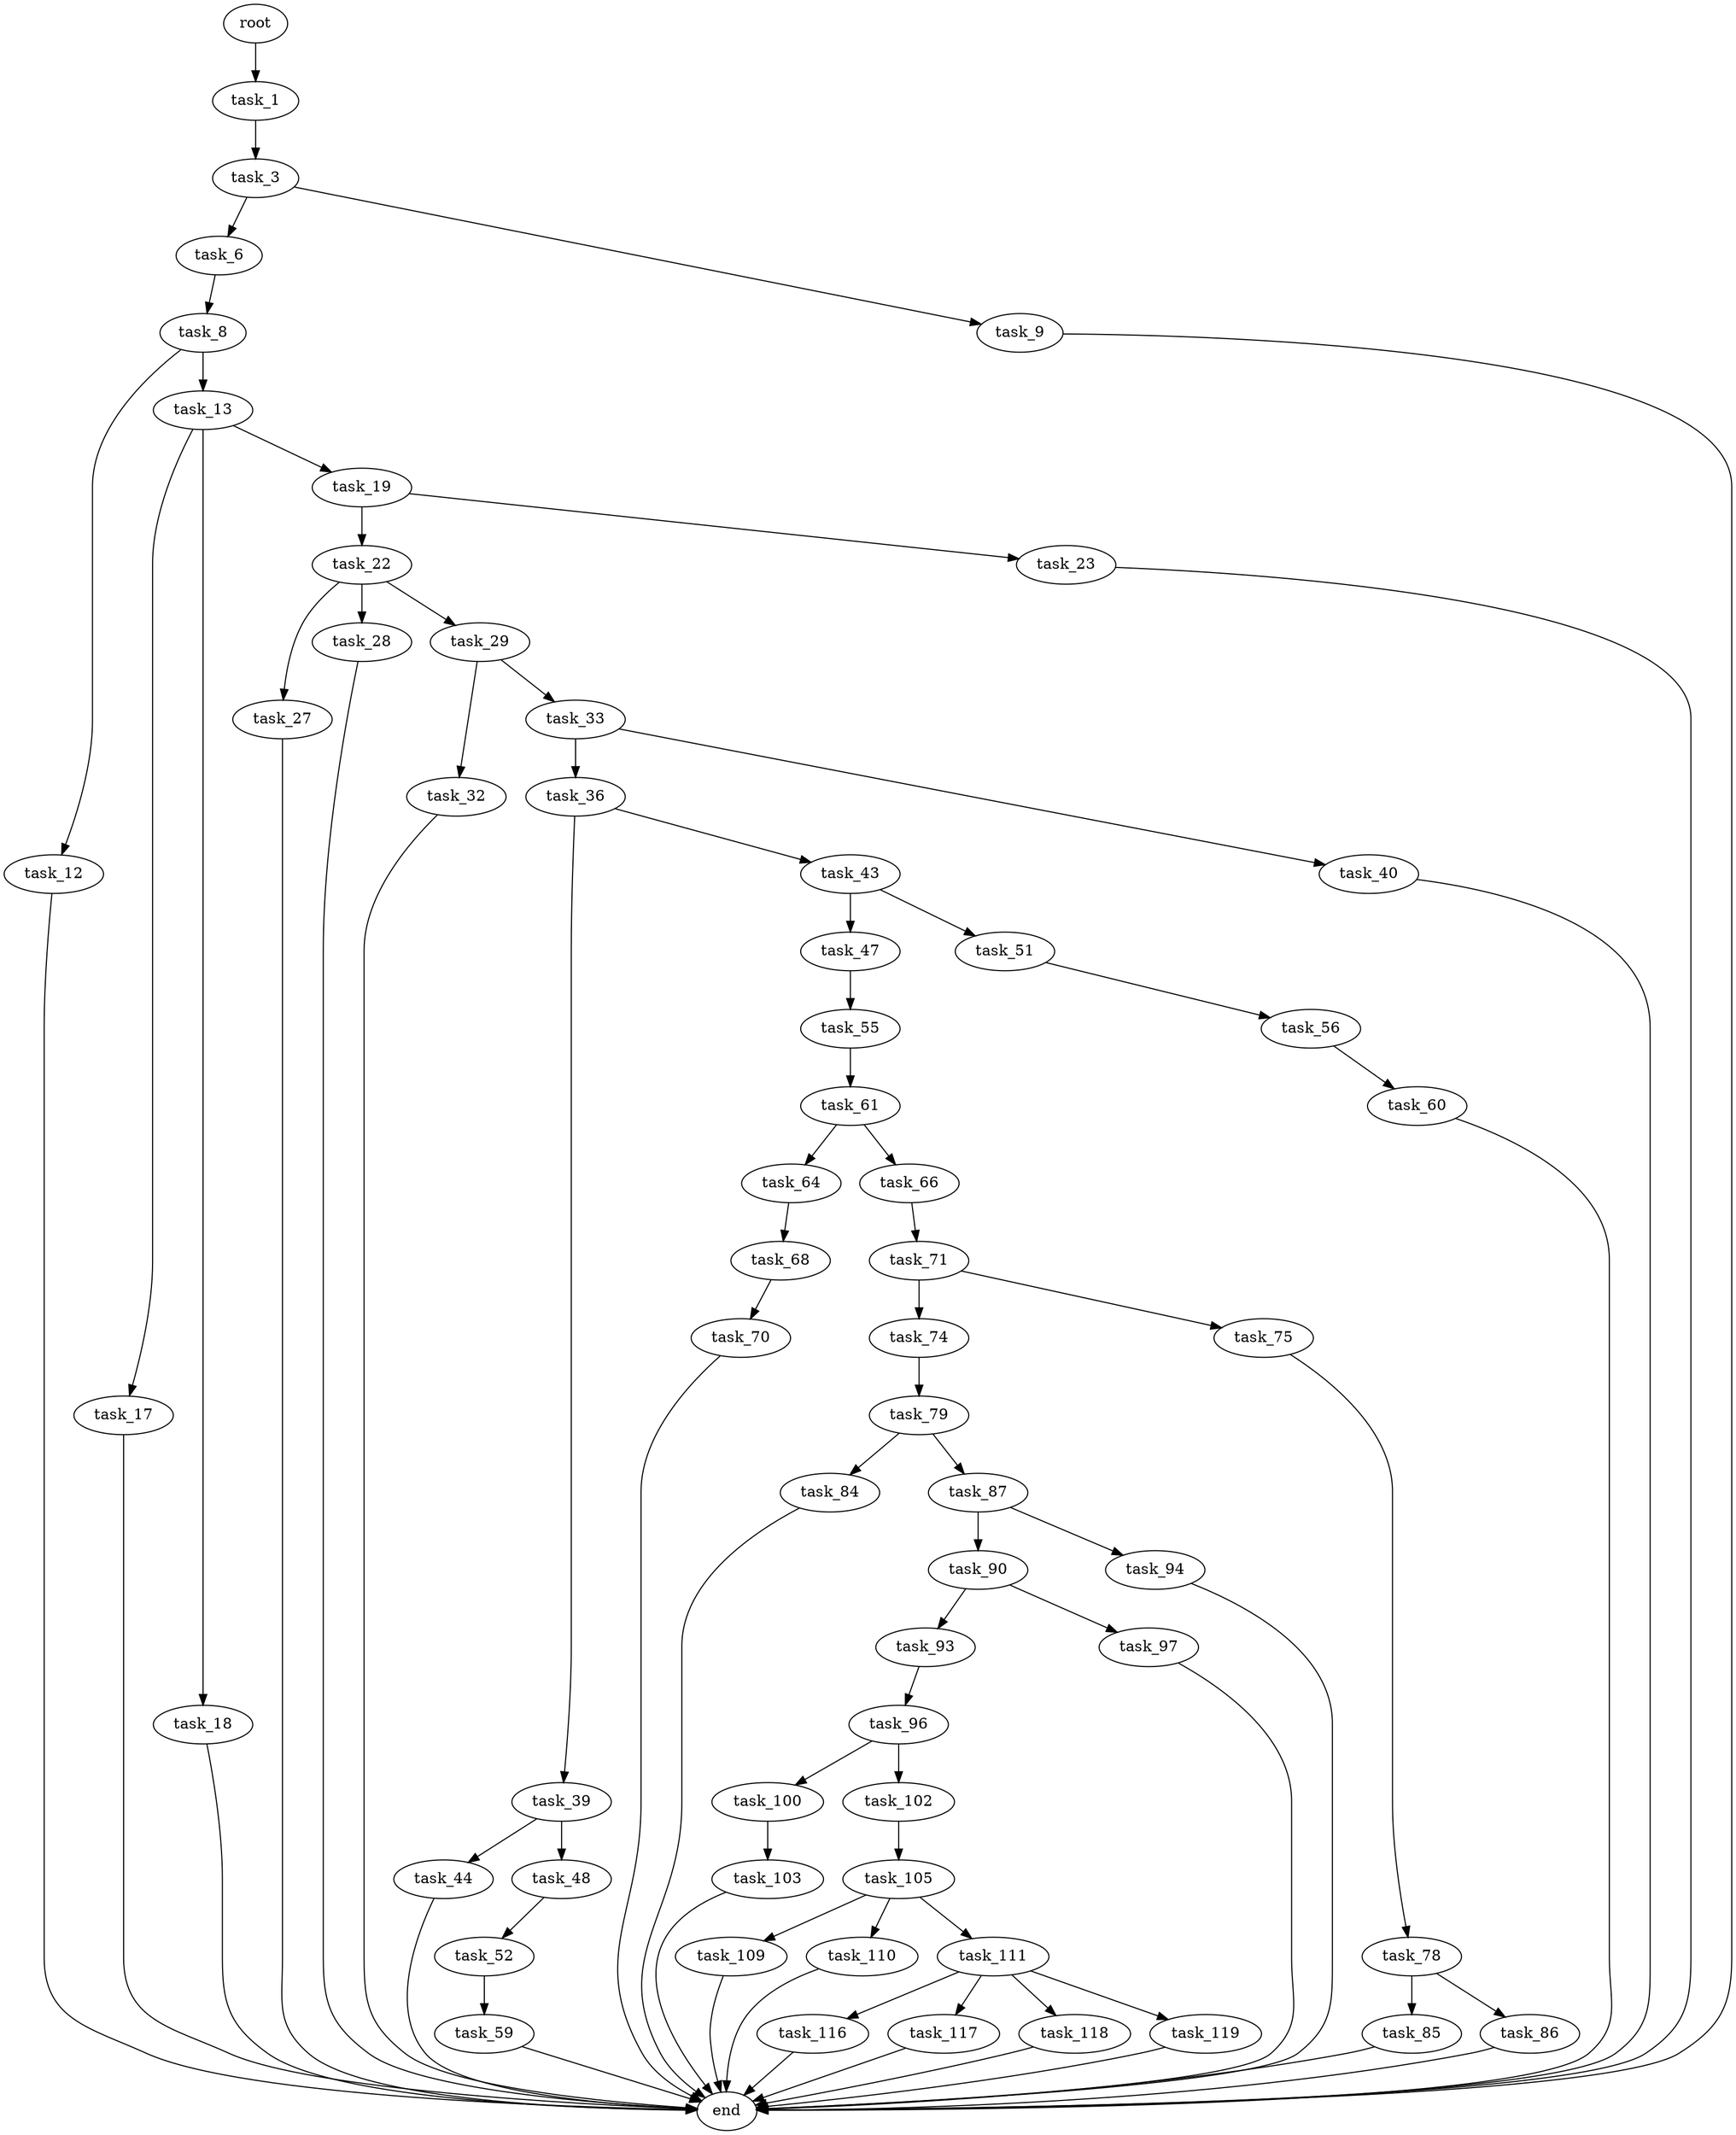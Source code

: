 digraph G {
  root [size="0.000000"];
  task_1 [size="158813795117.000000"];
  task_3 [size="17630907728.000000"];
  task_6 [size="5762233306.000000"];
  task_8 [size="32060611236.000000"];
  task_9 [size="134217728000.000000"];
  task_12 [size="1073741824000.000000"];
  task_13 [size="134217728000.000000"];
  task_17 [size="995198905923.000000"];
  task_18 [size="9449600324.000000"];
  task_19 [size="549755813888.000000"];
  task_22 [size="1132869692761.000000"];
  task_23 [size="68719476736.000000"];
  task_27 [size="549755813888.000000"];
  task_28 [size="108122708641.000000"];
  task_29 [size="68719476736.000000"];
  task_32 [size="14556451627.000000"];
  task_33 [size="26865571379.000000"];
  task_36 [size="15085011017.000000"];
  task_39 [size="4436359404.000000"];
  task_40 [size="8589934592.000000"];
  task_43 [size="2611029267.000000"];
  task_44 [size="28991029248.000000"];
  task_47 [size="28991029248.000000"];
  task_48 [size="12386645842.000000"];
  task_51 [size="68719476736.000000"];
  task_52 [size="181827978300.000000"];
  task_55 [size="26133963473.000000"];
  task_56 [size="1073741824000.000000"];
  task_59 [size="1657001637.000000"];
  task_60 [size="28929114301.000000"];
  task_61 [size="111840412485.000000"];
  task_64 [size="169430190007.000000"];
  task_66 [size="19428879019.000000"];
  task_68 [size="433198725931.000000"];
  task_70 [size="549755813888.000000"];
  task_71 [size="15268499472.000000"];
  task_74 [size="17101616407.000000"];
  task_75 [size="8589934592.000000"];
  task_78 [size="134217728000.000000"];
  task_79 [size="1073741824000.000000"];
  task_84 [size="782757789696.000000"];
  task_85 [size="368293445632.000000"];
  task_86 [size="58607257565.000000"];
  task_87 [size="68467584775.000000"];
  task_90 [size="8589934592.000000"];
  task_93 [size="68719476736.000000"];
  task_94 [size="3158165492.000000"];
  task_96 [size="11732724474.000000"];
  task_97 [size="482005158378.000000"];
  task_100 [size="68719476736.000000"];
  task_102 [size="28991029248.000000"];
  task_103 [size="134217728000.000000"];
  task_105 [size="184065672222.000000"];
  task_109 [size="1073741824000.000000"];
  task_110 [size="28991029248.000000"];
  task_111 [size="549755813888.000000"];
  task_116 [size="782757789696.000000"];
  task_117 [size="68719476736.000000"];
  task_118 [size="231928233984.000000"];
  task_119 [size="68719476736.000000"];
  end [size="0.000000"];

  root -> task_1 [size="1.000000"];
  task_1 -> task_3 [size="134217728.000000"];
  task_3 -> task_6 [size="301989888.000000"];
  task_3 -> task_9 [size="301989888.000000"];
  task_6 -> task_8 [size="134217728.000000"];
  task_8 -> task_12 [size="679477248.000000"];
  task_8 -> task_13 [size="679477248.000000"];
  task_9 -> end [size="1.000000"];
  task_12 -> end [size="1.000000"];
  task_13 -> task_17 [size="209715200.000000"];
  task_13 -> task_18 [size="209715200.000000"];
  task_13 -> task_19 [size="209715200.000000"];
  task_17 -> end [size="1.000000"];
  task_18 -> end [size="1.000000"];
  task_19 -> task_22 [size="536870912.000000"];
  task_19 -> task_23 [size="536870912.000000"];
  task_22 -> task_27 [size="679477248.000000"];
  task_22 -> task_28 [size="679477248.000000"];
  task_22 -> task_29 [size="679477248.000000"];
  task_23 -> end [size="1.000000"];
  task_27 -> end [size="1.000000"];
  task_28 -> end [size="1.000000"];
  task_29 -> task_32 [size="134217728.000000"];
  task_29 -> task_33 [size="134217728.000000"];
  task_32 -> end [size="1.000000"];
  task_33 -> task_36 [size="838860800.000000"];
  task_33 -> task_40 [size="838860800.000000"];
  task_36 -> task_39 [size="411041792.000000"];
  task_36 -> task_43 [size="411041792.000000"];
  task_39 -> task_44 [size="209715200.000000"];
  task_39 -> task_48 [size="209715200.000000"];
  task_40 -> end [size="1.000000"];
  task_43 -> task_47 [size="134217728.000000"];
  task_43 -> task_51 [size="134217728.000000"];
  task_44 -> end [size="1.000000"];
  task_47 -> task_55 [size="75497472.000000"];
  task_48 -> task_52 [size="209715200.000000"];
  task_51 -> task_56 [size="134217728.000000"];
  task_52 -> task_59 [size="134217728.000000"];
  task_55 -> task_61 [size="679477248.000000"];
  task_56 -> task_60 [size="838860800.000000"];
  task_59 -> end [size="1.000000"];
  task_60 -> end [size="1.000000"];
  task_61 -> task_64 [size="75497472.000000"];
  task_61 -> task_66 [size="75497472.000000"];
  task_64 -> task_68 [size="209715200.000000"];
  task_66 -> task_71 [size="536870912.000000"];
  task_68 -> task_70 [size="536870912.000000"];
  task_70 -> end [size="1.000000"];
  task_71 -> task_74 [size="536870912.000000"];
  task_71 -> task_75 [size="536870912.000000"];
  task_74 -> task_79 [size="411041792.000000"];
  task_75 -> task_78 [size="33554432.000000"];
  task_78 -> task_85 [size="209715200.000000"];
  task_78 -> task_86 [size="209715200.000000"];
  task_79 -> task_84 [size="838860800.000000"];
  task_79 -> task_87 [size="838860800.000000"];
  task_84 -> end [size="1.000000"];
  task_85 -> end [size="1.000000"];
  task_86 -> end [size="1.000000"];
  task_87 -> task_90 [size="301989888.000000"];
  task_87 -> task_94 [size="301989888.000000"];
  task_90 -> task_93 [size="33554432.000000"];
  task_90 -> task_97 [size="33554432.000000"];
  task_93 -> task_96 [size="134217728.000000"];
  task_94 -> end [size="1.000000"];
  task_96 -> task_100 [size="536870912.000000"];
  task_96 -> task_102 [size="536870912.000000"];
  task_97 -> end [size="1.000000"];
  task_100 -> task_103 [size="134217728.000000"];
  task_102 -> task_105 [size="75497472.000000"];
  task_103 -> end [size="1.000000"];
  task_105 -> task_109 [size="134217728.000000"];
  task_105 -> task_110 [size="134217728.000000"];
  task_105 -> task_111 [size="134217728.000000"];
  task_109 -> end [size="1.000000"];
  task_110 -> end [size="1.000000"];
  task_111 -> task_116 [size="536870912.000000"];
  task_111 -> task_117 [size="536870912.000000"];
  task_111 -> task_118 [size="536870912.000000"];
  task_111 -> task_119 [size="536870912.000000"];
  task_116 -> end [size="1.000000"];
  task_117 -> end [size="1.000000"];
  task_118 -> end [size="1.000000"];
  task_119 -> end [size="1.000000"];
}
